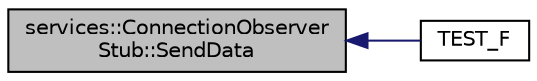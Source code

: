 digraph "services::ConnectionObserverStub::SendData"
{
 // INTERACTIVE_SVG=YES
  edge [fontname="Helvetica",fontsize="10",labelfontname="Helvetica",labelfontsize="10"];
  node [fontname="Helvetica",fontsize="10",shape=record];
  rankdir="LR";
  Node11 [label="services::ConnectionObserver\lStub::SendData",height=0.2,width=0.4,color="black", fillcolor="grey75", style="filled", fontcolor="black"];
  Node11 -> Node12 [dir="back",color="midnightblue",fontsize="10",style="solid",fontname="Helvetica"];
  Node12 [label="TEST_F",height=0.2,width=0.4,color="black", fillcolor="white", style="filled",URL="$df/d57/_test_connection_mbed_tls_8cpp.html#ae7b5aab835901608057dbd3c37d9bc6c"];
}
